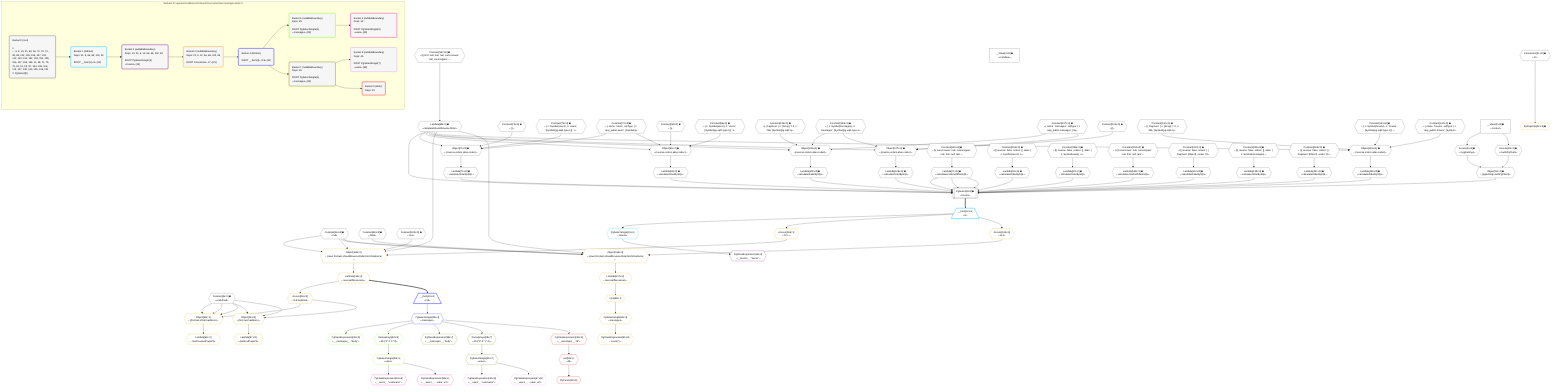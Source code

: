 %%{init: {'themeVariables': { 'fontSize': '12px'}}}%%
graph TD
    classDef path fill:#eee,stroke:#000,color:#000
    classDef plan fill:#fff,stroke-width:1px,color:#000
    classDef itemplan fill:#fff,stroke-width:2px,color:#000
    classDef unbatchedplan fill:#dff,stroke-width:1px,color:#000
    classDef sideeffectplan fill:#fcc,stroke-width:2px,color:#000
    classDef bucket fill:#f6f6f6,color:#000,stroke-width:2px,text-align:left


    %% plan dependencies
    PgSelect8[["PgSelect[8∈0] ➊<br />ᐸforumsᐳ"]]:::plan
    Object11{{"Object[11∈0] ➊<br />ᐸ{pgSettings,withPgClient}ᐳ"}}:::plan
    Lambda71{{"Lambda[71∈0] ➊<br />ᐸcalculateLimitAndOffsetSQLᐳ"}}:::plan
    Lambda76{{"Lambda[76∈0] ➊<br />ᐸcalculateOrderBySQLᐳ"}}:::plan
    Lambda81{{"Lambda[81∈0] ➊<br />ᐸcalculateOrderBySQLᐳ"}}:::plan
    Lambda92{{"Lambda[92∈0] ➊<br />ᐸcalculateOrderBySQLᐳ"}}:::plan
    Lambda97{{"Lambda[97∈0] ➊<br />ᐸcalculateOrderBySQLᐳ"}}:::plan
    Lambda104{{"Lambda[104∈0] ➊<br />ᐸcalculateLimitAndOffsetSQLᐳ"}}:::plan
    Lambda109{{"Lambda[109∈0] ➊<br />ᐸcalculateOrderBySQLᐳ"}}:::plan
    Lambda114{{"Lambda[114∈0] ➊<br />ᐸcalculateOrderBySQLᐳ"}}:::plan
    Lambda128{{"Lambda[128∈0] ➊<br />ᐸcalculateOrderBySQLᐳ"}}:::plan
    Lambda133{{"Lambda[133∈0] ➊<br />ᐸcalculateOrderBySQLᐳ"}}:::plan
    Lambda68{{"Lambda[68∈0] ➊<br />ᐸcalculateShouldReverseOrderᐳ"}}:::plan
    Lambda146{{"Lambda[146∈0] ➊<br />ᐸcalculateOrderBySQLᐳ"}}:::plan
    Lambda151{{"Lambda[151∈0] ➊<br />ᐸcalculateOrderBySQLᐳ"}}:::plan
    Object11 & Lambda71 & Lambda76 & Lambda81 & Lambda92 & Lambda97 & Lambda104 & Lambda109 & Lambda114 & Lambda71 & Lambda128 & Lambda133 & Lambda68 & Lambda71 & Lambda146 & Lambda151 --> PgSelect8
    Object75{{"Object[75∈0] ➊<br />ᐸ{reverse,orders,alias,codec}ᐳ"}}:::plan
    Constant72{{"Constant[72∈0] ➊<br />ᐸ[]ᐳ"}}:::plan
    Constant73{{"Constant[73∈0] ➊<br />ᐸ{ s: Symbol(users), n: 'users', [Symbol(pg-sql2-type-1)]: 'Iᐳ"}}:::plan
    Constant74{{"Constant[74∈0] ➊<br />ᐸ{ name: 'users', sqlType: { t: 'app_public.users', [Symbol(pᐳ"}}:::plan
    Lambda68 & Constant72 & Constant73 & Constant74 --> Object75
    Object91{{"Object[91∈0] ➊<br />ᐸ{reverse,orders,alias,codec}ᐳ"}}:::plan
    Constant88{{"Constant[88∈0] ➊<br />ᐸ[]ᐳ"}}:::plan
    Constant89{{"Constant[89∈0] ➊<br />ᐸ{ s: Symbol(users), n: 'users', [Symbol(pg-sql2-type-1)]: 'Iᐳ"}}:::plan
    Lambda68 & Constant88 & Constant89 & Constant74 --> Object91
    Object108{{"Object[108∈0] ➊<br />ᐸ{reverse,orders,alias,codec}ᐳ"}}:::plan
    Constant105{{"Constant[105∈0] ➊<br />ᐸ[ { fragment: { n: [Array], f: 0, c: 266, [Symbol(pg-sql2-tyᐳ"}}:::plan
    Constant106{{"Constant[106∈0] ➊<br />ᐸ{ s: Symbol(messages), n: 'messages', [Symbol(pg-sql2-type-1ᐳ"}}:::plan
    Constant107{{"Constant[107∈0] ➊<br />ᐸ{ name: 'messages', sqlType: { t: 'app_public.messages', [Syᐳ"}}:::plan
    Lambda68 & Constant105 & Constant106 & Constant107 --> Object108
    Object127{{"Object[127∈0] ➊<br />ᐸ{reverse,orders,alias,codec}ᐳ"}}:::plan
    Constant124{{"Constant[124∈0] ➊<br />ᐸ[]ᐳ"}}:::plan
    Lambda68 & Constant124 & Constant106 & Constant107 --> Object127
    Object145{{"Object[145∈0] ➊<br />ᐸ{reverse,orders,alias,codec}ᐳ"}}:::plan
    Constant142{{"Constant[142∈0] ➊<br />ᐸ[ { fragment: { n: [Array], f: 0, c: 266, [Symbol(pg-sql2-tyᐳ"}}:::plan
    Constant143{{"Constant[143∈0] ➊<br />ᐸ{ s: Symbol(forums), n: 'forums', [Symbol(pg-sql2-type-1)]: ᐳ"}}:::plan
    Constant144{{"Constant[144∈0] ➊<br />ᐸ{ name: 'forums', sqlType: { t: 'app_public.forums', [Symbolᐳ"}}:::plan
    Lambda68 & Constant142 & Constant143 & Constant144 --> Object145
    Access9{{"Access[9∈0] ➊<br />ᐸ2.pgSettingsᐳ"}}:::plan
    Access10{{"Access[10∈0] ➊<br />ᐸ2.withPgClientᐳ"}}:::plan
    Access9 & Access10 --> Object11
    __Value2["__Value[2∈0] ➊<br />ᐸcontextᐳ"]:::plan
    __Value2 --> Access9
    __Value2 --> Access10
    Constant152{{"Constant[152∈0] ➊<br />ᐸ§{ first: null, last: null, cursorLower: null, cursorUpper: ᐳ"}}:::plan
    Constant152 --> Lambda68
    Constant153{{"Constant[153∈0] ➊<br />ᐸ§{ cursorLower: null, cursorUpper: null, first: null, last: ᐳ"}}:::plan
    Constant153 --> Lambda71
    Object75 --> Lambda76
    Constant155{{"Constant[155∈0] ➊<br />ᐸ§{ reverse: false, orders: [], alias: { s: Symbol(users), n:ᐳ"}}:::plan
    Constant155 --> Lambda81
    Object91 --> Lambda92
    Constant156{{"Constant[156∈0] ➊<br />ᐸ§{ reverse: false, orders: [], alias: { s: Symbol(users), n:ᐳ"}}:::plan
    Constant156 --> Lambda97
    Constant154{{"Constant[154∈0] ➊<br />ᐸ§{ cursorLower: null, cursorUpper: null, first: null, last: ᐳ"}}:::plan
    Constant154 --> Lambda104
    Object108 --> Lambda109
    Constant157{{"Constant[157∈0] ➊<br />ᐸ§{ reverse: false, orders: [ { fragment: [Object], codec: [Oᐳ"}}:::plan
    Constant157 --> Lambda114
    Object127 --> Lambda128
    Constant158{{"Constant[158∈0] ➊<br />ᐸ§{ reverse: false, orders: [], alias: { s: Symbol(messages),ᐳ"}}:::plan
    Constant158 --> Lambda133
    Object145 --> Lambda146
    Constant159{{"Constant[159∈0] ➊<br />ᐸ§{ reverse: false, orders: [ { fragment: [Object], codec: [Oᐳ"}}:::plan
    Constant159 --> Lambda151
    __Value4["__Value[4∈0] ➊<br />ᐸrootValueᐳ"]:::plan
    Constant6{{"Constant[6∈0] ➊<br />ᐸundefinedᐳ"}}:::plan
    Connection21{{"Connection[21∈0] ➊<br />ᐸ17ᐳ"}}:::plan
    Constant66{{"Constant[66∈0] ➊<br />ᐸnullᐳ"}}:::plan
    Constant69{{"Constant[69∈0] ➊<br />ᐸfalseᐳ"}}:::plan
    Constant102{{"Constant[102∈0] ➊<br />ᐸtrueᐳ"}}:::plan
    __Item12[/"__Item[12∈1]<br />ᐸ8ᐳ"\]:::itemplan
    PgSelect8 ==> __Item12
    PgSelectSingle13{{"PgSelectSingle[13∈1]<br />ᐸforumsᐳ"}}:::plan
    __Item12 --> PgSelectSingle13
    PgClassExpression14{{"PgClassExpression[14∈2]<br />ᐸ__forums__.”name”ᐳ"}}:::plan
    PgSelectSingle13 --> PgClassExpression14
    Object118{{"Object[118∈3]<br />ᐸ{rows,first,last,shouldReverseOrder,fetchOneExtra}ᐳ"}}:::plan
    Access116{{"Access[116∈3]<br />ᐸ12.1ᐳ"}}:::plan
    Access116 & Constant66 & Constant66 & Lambda68 & Constant102 --> Object118
    Object136{{"Object[136∈3]<br />ᐸ{rows,first,last,shouldReverseOrder,fetchOneExtra}ᐳ"}}:::plan
    Access134{{"Access[134∈3]<br />ᐸ12.2ᐳ"}}:::plan
    Access134 & Constant66 & Constant66 & Lambda68 & Constant69 --> Object136
    Object60{{"Object[60∈3]<br />ᐸ{first,last,offset,hasMore}ᐳ"}}:::plan
    Access55{{"Access[55∈3]<br />ᐸ119.hasMoreᐳ"}}:::plan
    Constant6 & Constant6 & Constant6 & Access55 --> Object60
    Object56{{"Object[56∈3]<br />ᐸ{first,last,hasMore}ᐳ"}}:::plan
    Constant6 & Constant6 & Access55 --> Object56
    PgPageInfo52{{"PgPageInfo[52∈3] ➊"}}:::plan
    Connection21 --> PgPageInfo52
    Lambda119{{"Lambda[119∈3]<br />ᐸreverseIfNecessaryᐳ"}}:::plan
    Lambda119 --> Access55
    Lambda57{{"Lambda[57∈3]<br />ᐸhasNextPageCbᐳ"}}:::plan
    Object56 --> Lambda57
    Lambda61{{"Lambda[61∈3]<br />ᐸhasPreviousPageCbᐳ"}}:::plan
    Object60 --> Lambda61
    First63{{"First[63∈3]"}}:::plan
    Lambda137{{"Lambda[137∈3]<br />ᐸreverseIfNecessaryᐳ"}}:::plan
    Lambda137 --> First63
    PgSelectSingle64{{"PgSelectSingle[64∈3]<br />ᐸmessagesᐳ"}}:::plan
    First63 --> PgSelectSingle64
    PgClassExpression65{{"PgClassExpression[65∈3]<br />ᐸcount(*)ᐳ"}}:::plan
    PgSelectSingle64 --> PgClassExpression65
    __Item12 --> Access116
    Object118 --> Lambda119
    __Item12 --> Access134
    Object136 --> Lambda137
    __Item24[/"__Item[24∈4]<br />ᐸ119ᐳ"\]:::itemplan
    Lambda119 ==> __Item24
    PgSelectSingle25{{"PgSelectSingle[25∈4]<br />ᐸmessagesᐳ"}}:::plan
    __Item24 --> PgSelectSingle25
    PgClassExpression26{{"PgClassExpression[26∈5]<br />ᐸ__messages__.”body”ᐳ"}}:::plan
    PgSelectSingle25 --> PgClassExpression26
    PgSelectSingle33{{"PgSelectSingle[33∈5]<br />ᐸusersᐳ"}}:::plan
    RemapKeys82{{"RemapKeys[82∈5]<br />ᐸ25:{”0”:1,”1”:2}ᐳ"}}:::plan
    RemapKeys82 --> PgSelectSingle33
    PgSelectSingle25 --> RemapKeys82
    PgClassExpression34{{"PgClassExpression[34∈6]<br />ᐸ__users__.”username”ᐳ"}}:::plan
    PgSelectSingle33 --> PgClassExpression34
    PgClassExpression35{{"PgClassExpression[35∈6]<br />ᐸ__users__....vatar_url”ᐳ"}}:::plan
    PgSelectSingle33 --> PgClassExpression35
    PgClassExpression38{{"PgClassExpression[38∈7]<br />ᐸ__messages__.”body”ᐳ"}}:::plan
    PgSelectSingle25 --> PgClassExpression38
    PgSelectSingle45{{"PgSelectSingle[45∈7]<br />ᐸusersᐳ"}}:::plan
    RemapKeys98{{"RemapKeys[98∈7]<br />ᐸ25:{”0”:3,”1”:4}ᐳ"}}:::plan
    RemapKeys98 --> PgSelectSingle45
    PgSelectSingle25 --> RemapKeys98
    PgClassExpression46{{"PgClassExpression[46∈8]<br />ᐸ__users__.”username”ᐳ"}}:::plan
    PgSelectSingle45 --> PgClassExpression46
    PgClassExpression47{{"PgClassExpression[47∈8]<br />ᐸ__users__....vatar_url”ᐳ"}}:::plan
    PgSelectSingle45 --> PgClassExpression47
    PgCursor48{{"PgCursor[48∈9]"}}:::plan
    List50{{"List[50∈9]<br />ᐸ49ᐳ"}}:::plan
    List50 --> PgCursor48
    PgClassExpression49{{"PgClassExpression[49∈9]<br />ᐸ__messages__.”id”ᐳ"}}:::plan
    PgSelectSingle25 --> PgClassExpression49
    PgClassExpression49 --> List50

    %% define steps

    subgraph "Buckets for queries/conditions/archived-forum-inherited-messages.defer-5"
    Bucket0("Bucket 0 (root)<br /><br />1: <br />ᐳ: 6, 9, 10, 21, 66, 69, 72, 73, 74, 88, 89, 102, 105, 106, 107, 124, 142, 143, 144, 152, 153, 154, 155, 156, 157, 158, 159, 11, 68, 71, 75, 76, 81, 91, 92, 97, 104, 108, 109, 114, 127, 128, 133, 145, 146, 151<br />2: PgSelect[8]"):::bucket
    classDef bucket0 stroke:#696969
    class Bucket0,__Value2,__Value4,Constant6,PgSelect8,Access9,Access10,Object11,Connection21,Constant66,Lambda68,Constant69,Lambda71,Constant72,Constant73,Constant74,Object75,Lambda76,Lambda81,Constant88,Constant89,Object91,Lambda92,Lambda97,Constant102,Lambda104,Constant105,Constant106,Constant107,Object108,Lambda109,Lambda114,Constant124,Object127,Lambda128,Lambda133,Constant142,Constant143,Constant144,Object145,Lambda146,Lambda151,Constant152,Constant153,Constant154,Constant155,Constant156,Constant157,Constant158,Constant159 bucket0
    Bucket1("Bucket 1 (listItem)<br />Deps: 21, 6, 66, 68, 102, 69<br /><br />ROOT __Item{1}ᐸ8ᐳ[12]"):::bucket
    classDef bucket1 stroke:#00bfff
    class Bucket1,__Item12,PgSelectSingle13 bucket1
    Bucket2("Bucket 2 (nullableBoundary)<br />Deps: 13, 21, 6, 12, 66, 68, 102, 69<br /><br />ROOT PgSelectSingle{1}ᐸforumsᐳ[13]"):::bucket
    classDef bucket2 stroke:#7f007f
    class Bucket2,PgClassExpression14 bucket2
    Bucket3("Bucket 3 (nullableBoundary)<br />Deps: 21, 6, 12, 66, 68, 102, 69<br /><br />ROOT Connectionᐸ17ᐳ[21]"):::bucket
    classDef bucket3 stroke:#ffa500
    class Bucket3,PgPageInfo52,Access55,Object56,Lambda57,Object60,Lambda61,First63,PgSelectSingle64,PgClassExpression65,Access116,Object118,Lambda119,Access134,Object136,Lambda137 bucket3
    Bucket4("Bucket 4 (listItem)<br /><br />ROOT __Item{4}ᐸ119ᐳ[24]"):::bucket
    classDef bucket4 stroke:#0000ff
    class Bucket4,__Item24,PgSelectSingle25 bucket4
    Bucket5("Bucket 5 (nullableBoundary)<br />Deps: 25<br /><br />ROOT PgSelectSingle{4}ᐸmessagesᐳ[25]"):::bucket
    classDef bucket5 stroke:#7fff00
    class Bucket5,PgClassExpression26,PgSelectSingle33,RemapKeys82 bucket5
    Bucket6("Bucket 6 (nullableBoundary)<br />Deps: 33<br /><br />ROOT PgSelectSingle{5}ᐸusersᐳ[33]"):::bucket
    classDef bucket6 stroke:#ff1493
    class Bucket6,PgClassExpression34,PgClassExpression35 bucket6
    Bucket7("Bucket 7 (nullableBoundary)<br />Deps: 25<br /><br />ROOT PgSelectSingle{4}ᐸmessagesᐳ[25]"):::bucket
    classDef bucket7 stroke:#808000
    class Bucket7,PgClassExpression38,PgSelectSingle45,RemapKeys98 bucket7
    Bucket8("Bucket 8 (nullableBoundary)<br />Deps: 45<br /><br />ROOT PgSelectSingle{7}ᐸusersᐳ[45]"):::bucket
    classDef bucket8 stroke:#dda0dd
    class Bucket8,PgClassExpression46,PgClassExpression47 bucket8
    Bucket9("Bucket 9 (defer)<br />Deps: 25"):::bucket
    classDef bucket9 stroke:#ff0000
    class Bucket9,PgCursor48,PgClassExpression49,List50 bucket9
    Bucket0 --> Bucket1
    Bucket1 --> Bucket2
    Bucket2 --> Bucket3
    Bucket3 --> Bucket4
    Bucket4 --> Bucket5 & Bucket7
    Bucket5 --> Bucket6
    Bucket7 --> Bucket8 & Bucket9
    end